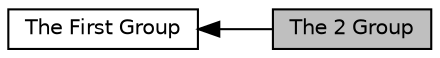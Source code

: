 digraph "The 2 Group"
{
  edge [fontname="Helvetica",fontsize="10",labelfontname="Helvetica",labelfontsize="10"];
  node [fontname="Helvetica",fontsize="10",shape=record];
  rankdir=LR;
  Node1 [label="The First Group",height=0.2,width=0.4,color="black", fillcolor="white", style="filled",URL="$group__group1.html"];
  Node0 [label="The 2 Group",height=0.2,width=0.4,color="black", fillcolor="grey75", style="filled", fontcolor="black"];
  Node1->Node0 [shape=plaintext, dir="back", style="solid"];
}
